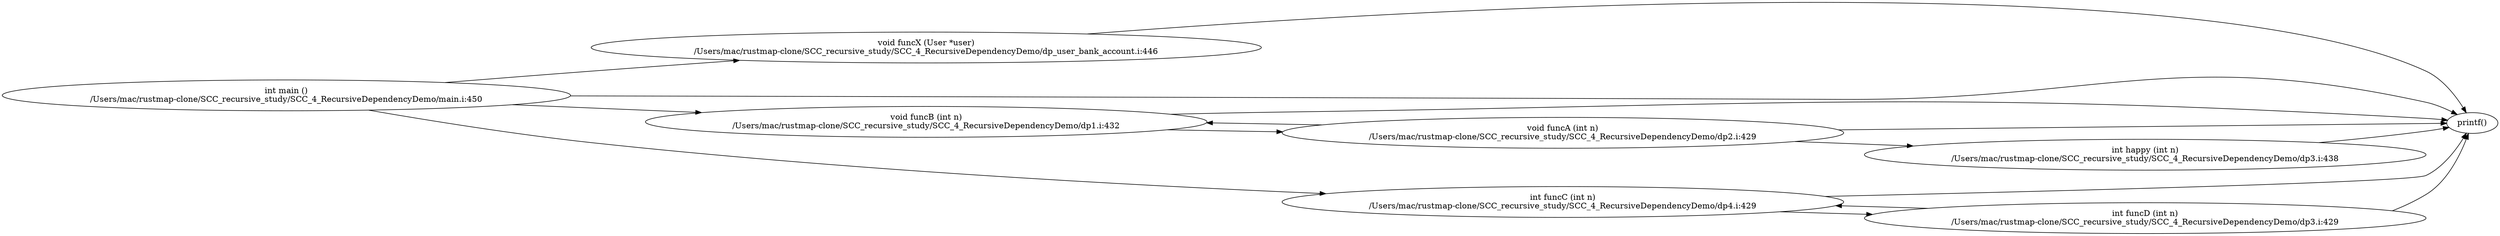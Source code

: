 digraph G {
rankdir="LR";
    main [label="int main ()
/Users/mac/rustmap-clone/SCC_recursive_study/SCC_4_RecursiveDependencyDemo/main.i:450"]
    main -> funcX
    main -> printf
    main -> funcB
    main -> funcC
    funcX [label="void funcX (User *user)
/Users/mac/rustmap-clone/SCC_recursive_study/SCC_4_RecursiveDependencyDemo/dp_user_bank_account.i:446"]
    funcX -> printf
    printf [label="printf()"]
    funcB [label="void funcB (int n)
/Users/mac/rustmap-clone/SCC_recursive_study/SCC_4_RecursiveDependencyDemo/dp1.i:432"]
    funcB -> printf
    funcB -> funcA
    funcA [label="void funcA (int n)
/Users/mac/rustmap-clone/SCC_recursive_study/SCC_4_RecursiveDependencyDemo/dp2.i:429"]
    funcA -> printf
    funcA -> happy
    funcA -> funcB
    happy [label="int happy (int n)
/Users/mac/rustmap-clone/SCC_recursive_study/SCC_4_RecursiveDependencyDemo/dp3.i:438"]
    happy -> printf
    funcC [label="int funcC (int n)
/Users/mac/rustmap-clone/SCC_recursive_study/SCC_4_RecursiveDependencyDemo/dp4.i:429"]
    funcC -> printf
    funcC -> funcD
    funcD [label="int funcD (int n)
/Users/mac/rustmap-clone/SCC_recursive_study/SCC_4_RecursiveDependencyDemo/dp3.i:429"]
    funcD -> printf
    funcD -> funcC
}
